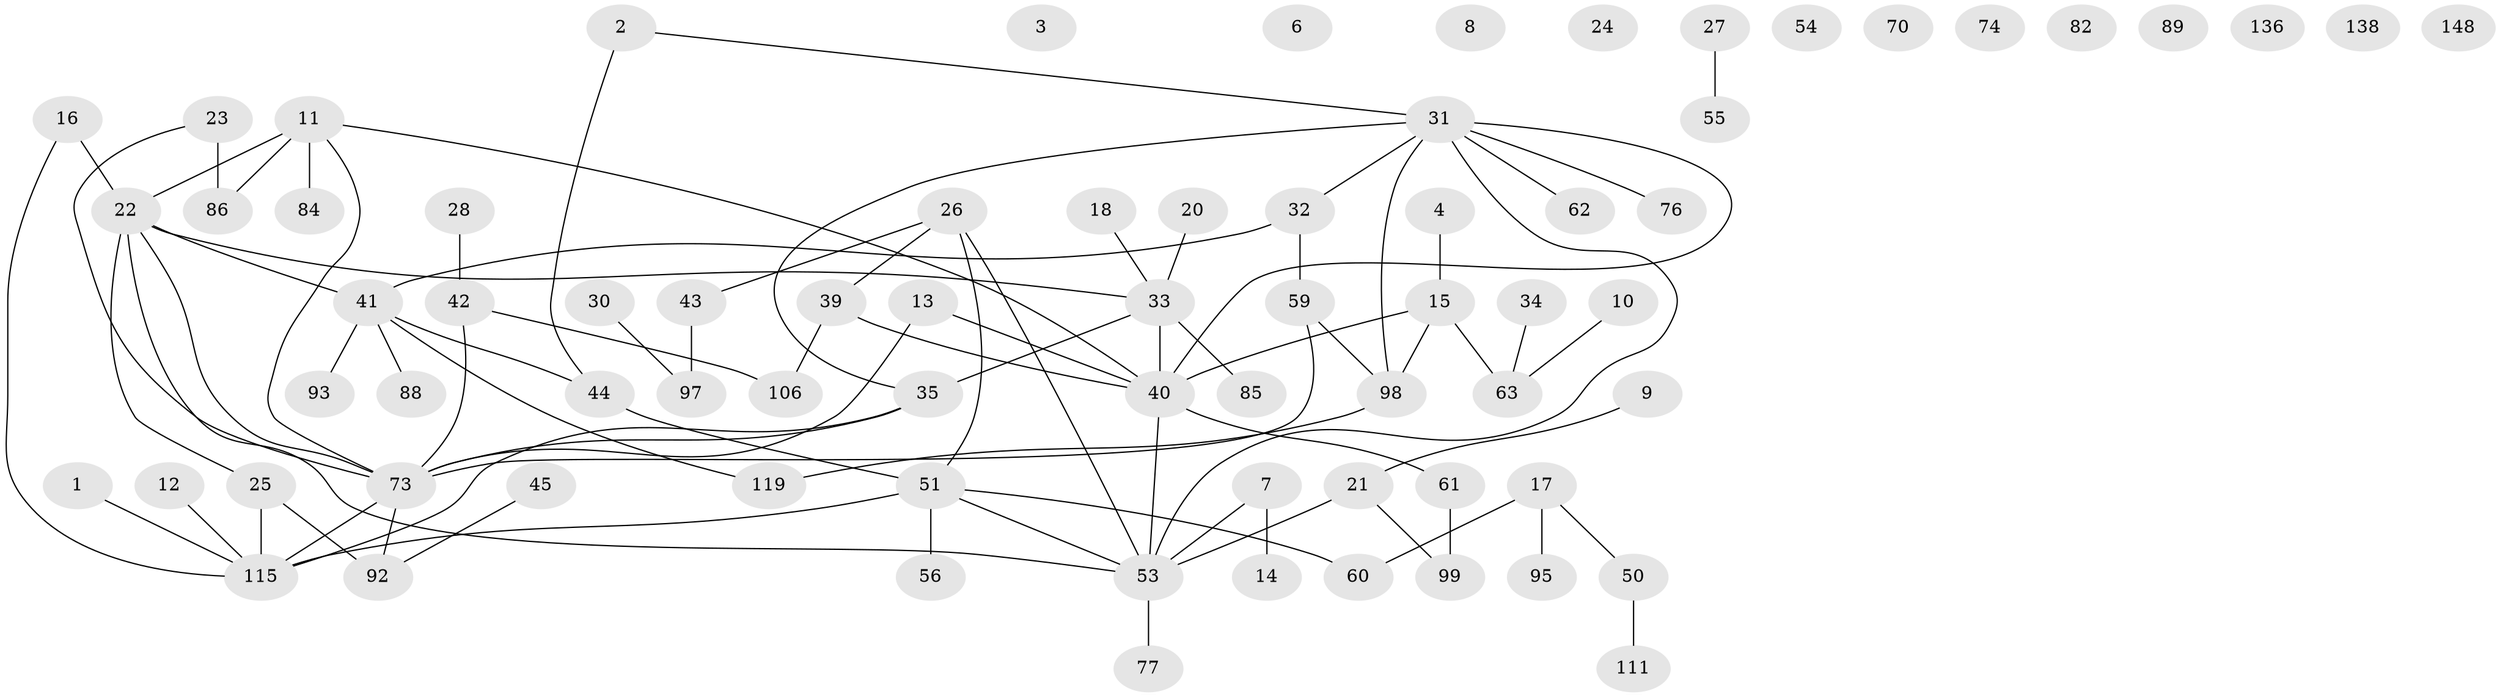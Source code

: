 // original degree distribution, {1: 0.2905405405405405, 2: 0.2635135135135135, 0: 0.07432432432432433, 4: 0.13513513513513514, 5: 0.0472972972972973, 3: 0.17567567567567569, 6: 0.013513513513513514}
// Generated by graph-tools (version 1.1) at 2025/12/03/09/25 04:12:57]
// undirected, 74 vertices, 84 edges
graph export_dot {
graph [start="1"]
  node [color=gray90,style=filled];
  1 [super="+37"];
  2 [super="+79"];
  3;
  4 [super="+5+48"];
  6;
  7 [super="+47+66"];
  8;
  9;
  10 [super="+80"];
  11 [super="+118"];
  12;
  13;
  14;
  15 [super="+120+46+29"];
  16 [super="+121"];
  17 [super="+19+72"];
  18;
  20;
  21 [super="+75"];
  22 [super="+141"];
  23 [super="+124"];
  24;
  25 [super="+65"];
  26 [super="+57+49"];
  27;
  28;
  30;
  31 [super="+71"];
  32 [super="+36+78"];
  33 [super="+68"];
  34;
  35 [super="+38"];
  39 [super="+109"];
  40 [super="+58"];
  41 [super="+69"];
  42 [super="+107"];
  43;
  44 [super="+52"];
  45;
  50 [super="+117"];
  51 [super="+103+133"];
  53 [super="+83+67"];
  54 [super="+146+101"];
  55 [super="+110"];
  56 [super="+81"];
  59;
  60;
  61 [super="+100+96"];
  62;
  63;
  70;
  73 [super="+102+91"];
  74;
  76;
  77 [super="+147"];
  82;
  84 [super="+132"];
  85;
  86;
  88;
  89;
  92;
  93;
  95;
  97 [super="+116"];
  98;
  99 [super="+105"];
  106;
  111;
  115 [super="+126"];
  119;
  136;
  138;
  148;
  1 -- 115;
  2 -- 31;
  2 -- 44;
  4 -- 15;
  7 -- 53;
  7 -- 14;
  9 -- 21;
  10 -- 63;
  11 -- 84;
  11 -- 86;
  11 -- 22;
  11 -- 40;
  11 -- 73;
  12 -- 115;
  13 -- 40;
  13 -- 73;
  15 -- 98;
  15 -- 40;
  15 -- 63;
  16 -- 22;
  16 -- 115;
  17 -- 60;
  17 -- 95;
  17 -- 50;
  18 -- 33;
  20 -- 33;
  21 -- 53;
  21 -- 99;
  22 -- 33;
  22 -- 41;
  22 -- 53;
  22 -- 25;
  22 -- 73;
  23 -- 86;
  23 -- 73;
  25 -- 92 [weight=2];
  25 -- 115;
  26 -- 51;
  26 -- 53;
  26 -- 43;
  26 -- 39;
  27 -- 55;
  28 -- 42;
  30 -- 97;
  31 -- 98;
  31 -- 40;
  31 -- 53;
  31 -- 32;
  31 -- 76;
  31 -- 62;
  31 -- 35;
  32 -- 41;
  32 -- 59;
  33 -- 85;
  33 -- 40;
  33 -- 35;
  34 -- 63;
  35 -- 115;
  35 -- 73 [weight=2];
  39 -- 40;
  39 -- 106;
  40 -- 61 [weight=2];
  40 -- 53;
  41 -- 119;
  41 -- 88;
  41 -- 93;
  41 -- 44;
  42 -- 106;
  42 -- 73;
  43 -- 97;
  44 -- 51 [weight=2];
  45 -- 92;
  50 -- 111;
  51 -- 56;
  51 -- 60;
  51 -- 115;
  51 -- 53;
  53 -- 77 [weight=2];
  59 -- 98;
  59 -- 73;
  61 -- 99;
  73 -- 92;
  73 -- 115;
  98 -- 119;
}
